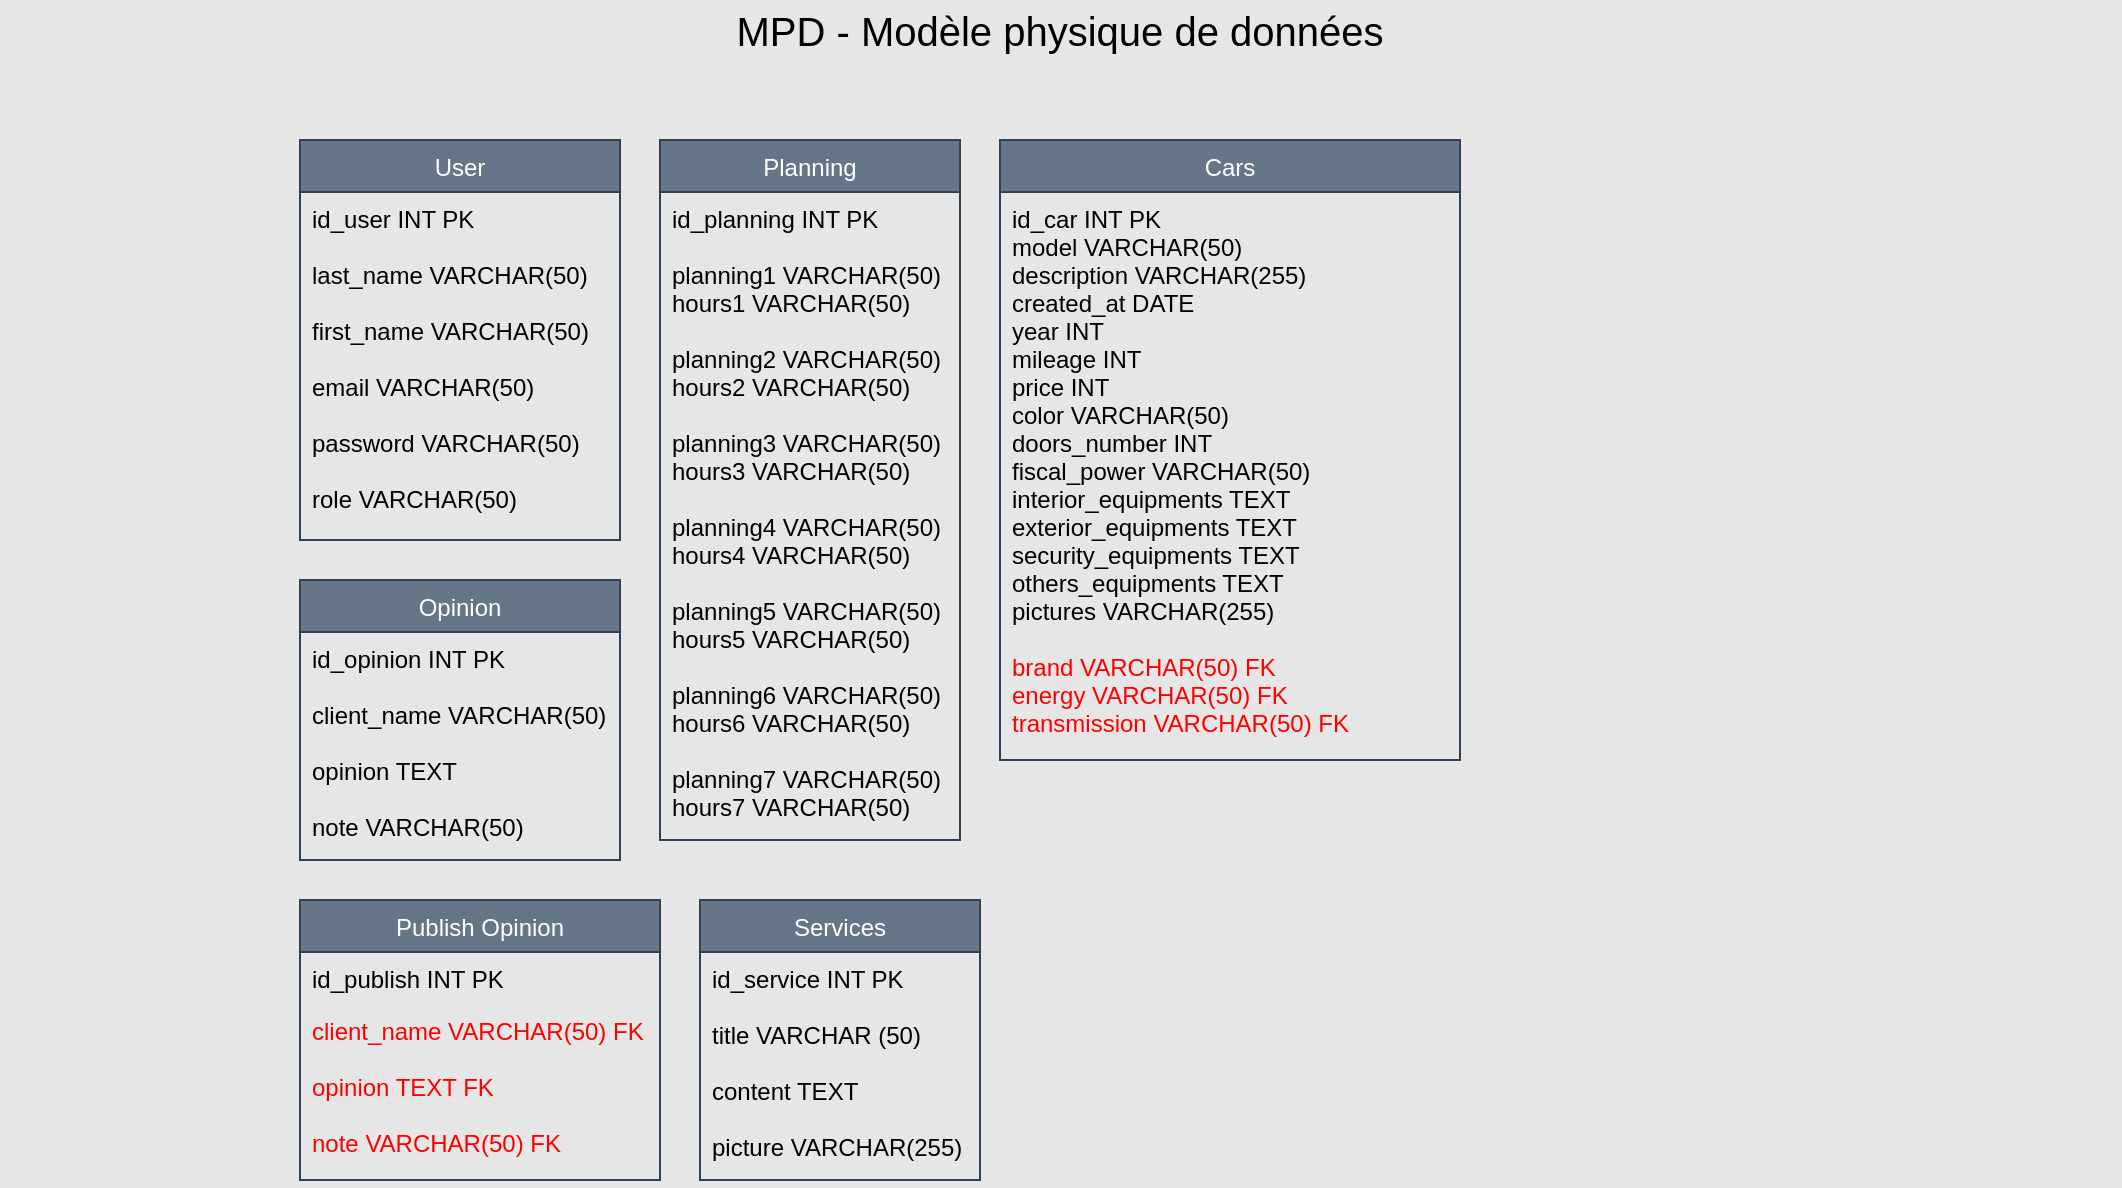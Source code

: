 <mxfile>
    <diagram id="JTq02O57-0V6QEIEFIKY" name="Page-1">
        <mxGraphModel dx="1148" dy="779" grid="1" gridSize="10" guides="1" tooltips="1" connect="1" arrows="1" fold="1" page="1" pageScale="1" pageWidth="1169" pageHeight="827" background="#E6E6E6" math="0" shadow="0">
            <root>
                <mxCell id="0"/>
                <mxCell id="1" parent="0"/>
                <mxCell id="4" value="Services" style="swimlane;fontStyle=0;childLayout=stackLayout;horizontal=1;startSize=26;fillColor=#647687;horizontalStack=0;resizeParent=1;resizeParentMax=0;resizeLast=0;collapsible=1;marginBottom=0;fontColor=#ffffff;strokeColor=#314354;" parent="1" vertex="1">
                    <mxGeometry x="400" y="460" width="140" height="140" as="geometry"/>
                </mxCell>
                <mxCell id="5" value="id_service INT PK&#10;&#10;title VARCHAR (50)&#10;&#10;content TEXT&#10; &#10;picture VARCHAR(255)" style="text;strokeColor=none;fillColor=none;align=left;verticalAlign=top;spacingLeft=4;spacingRight=4;overflow=hidden;rotatable=0;points=[[0,0.5],[1,0.5]];portConstraint=eastwest;fontColor=#000000;" parent="4" vertex="1">
                    <mxGeometry y="26" width="140" height="114" as="geometry"/>
                </mxCell>
                <mxCell id="8" value="MPD - Modèle physique de données" style="text;html=1;strokeColor=none;fillColor=none;align=center;verticalAlign=middle;whiteSpace=wrap;rounded=0;fontColor=#000000;fontSize=20;" parent="1" vertex="1">
                    <mxGeometry x="50" y="10" width="1060" height="30" as="geometry"/>
                </mxCell>
                <mxCell id="9" value="Planning" style="swimlane;fontStyle=0;childLayout=stackLayout;horizontal=1;startSize=26;fillColor=#647687;horizontalStack=0;resizeParent=1;resizeParentMax=0;resizeLast=0;collapsible=1;marginBottom=0;fontColor=#ffffff;strokeColor=#314354;" parent="1" vertex="1">
                    <mxGeometry x="380" y="80" width="150" height="350" as="geometry"/>
                </mxCell>
                <mxCell id="10" value="id_planning INT PK&#10;&#10;planning1 VARCHAR(50)&#10;hours1 VARCHAR(50)&#10;&#10;planning2 VARCHAR(50)&#10;hours2 VARCHAR(50)&#10;&#10;planning3 VARCHAR(50)&#10;hours3 VARCHAR(50)&#10;&#10;planning4 VARCHAR(50)&#10;hours4 VARCHAR(50)&#10;&#10;planning5 VARCHAR(50)&#10;hours5 VARCHAR(50)&#10;&#10;planning6 VARCHAR(50)&#10;hours6 VARCHAR(50)&#10;&#10;planning7 VARCHAR(50)&#10;hours7 VARCHAR(50)" style="text;strokeColor=none;fillColor=none;align=left;verticalAlign=top;spacingLeft=4;spacingRight=4;overflow=hidden;rotatable=0;points=[[0,0.5],[1,0.5]];portConstraint=eastwest;fontColor=#000000;" parent="9" vertex="1">
                    <mxGeometry y="26" width="150" height="324" as="geometry"/>
                </mxCell>
                <mxCell id="13" value="Opinion" style="swimlane;fontStyle=0;childLayout=stackLayout;horizontal=1;startSize=26;fillColor=#647687;horizontalStack=0;resizeParent=1;resizeParentMax=0;resizeLast=0;collapsible=1;marginBottom=0;fontColor=#ffffff;strokeColor=#314354;" parent="1" vertex="1">
                    <mxGeometry x="200" y="300" width="160" height="140" as="geometry"/>
                </mxCell>
                <mxCell id="14" value="id_opinion INT PK&#10;&#10;client_name VARCHAR(50)&#10;&#10;opinion TEXT&#10;&#10;note VARCHAR(50)" style="text;strokeColor=none;fillColor=none;align=left;verticalAlign=top;spacingLeft=4;spacingRight=4;overflow=hidden;rotatable=0;points=[[0,0.5],[1,0.5]];portConstraint=eastwest;fontColor=#000000;" parent="13" vertex="1">
                    <mxGeometry y="26" width="160" height="114" as="geometry"/>
                </mxCell>
                <mxCell id="15" value="Publish Opinion" style="swimlane;fontStyle=0;childLayout=stackLayout;horizontal=1;startSize=26;fillColor=#647687;horizontalStack=0;resizeParent=1;resizeParentMax=0;resizeLast=0;collapsible=1;marginBottom=0;fontColor=#ffffff;strokeColor=#314354;" parent="1" vertex="1">
                    <mxGeometry x="200" y="460" width="180" height="140" as="geometry"/>
                </mxCell>
                <mxCell id="16" value="id_publish INT PK" style="text;strokeColor=none;fillColor=none;align=left;verticalAlign=top;spacingLeft=4;spacingRight=4;overflow=hidden;rotatable=0;points=[[0,0.5],[1,0.5]];portConstraint=eastwest;fontColor=#000000;" parent="15" vertex="1">
                    <mxGeometry y="26" width="180" height="26" as="geometry"/>
                </mxCell>
                <mxCell id="17" value="client_name VARCHAR(50) FK&#10;&#10;opinion TEXT FK&#10;&#10;note VARCHAR(50) FK" style="text;strokeColor=none;fillColor=none;align=left;verticalAlign=top;spacingLeft=4;spacingRight=4;overflow=hidden;rotatable=0;points=[[0,0.5],[1,0.5]];portConstraint=eastwest;fontColor=#FF0000;" parent="15" vertex="1">
                    <mxGeometry y="52" width="180" height="88" as="geometry"/>
                </mxCell>
                <mxCell id="18" value="Cars" style="swimlane;fontStyle=0;childLayout=stackLayout;horizontal=1;startSize=26;fillColor=#647687;horizontalStack=0;resizeParent=1;resizeParentMax=0;resizeLast=0;collapsible=1;marginBottom=0;fontColor=#ffffff;strokeColor=#314354;" parent="1" vertex="1">
                    <mxGeometry x="550" y="80" width="230" height="310" as="geometry"/>
                </mxCell>
                <mxCell id="19" value="id_car INT PK&#10;model VARCHAR(50)&#10;description VARCHAR(255)&#10;created_at DATE&#10;year INT&#10;mileage INT&#10;price INT &#10;color VARCHAR(50)&#10;doors_number INT&#10;fiscal_power VARCHAR(50)&#10;interior_equipments TEXT&#10;exterior_equipments TEXT&#10;security_equipments TEXT&#10;others_equipments TEXT&#10;pictures VARCHAR(255)" style="text;strokeColor=none;fillColor=none;align=left;verticalAlign=top;spacingLeft=4;spacingRight=4;overflow=hidden;rotatable=0;points=[[0,0.5],[1,0.5]];portConstraint=eastwest;fontColor=#000000;" parent="18" vertex="1">
                    <mxGeometry y="26" width="230" height="224" as="geometry"/>
                </mxCell>
                <mxCell id="24" value="brand VARCHAR(50) FK&#10;energy VARCHAR(50) FK&#10;transmission VARCHAR(50) FK " style="text;strokeColor=none;fillColor=none;align=left;verticalAlign=top;spacingLeft=4;spacingRight=4;overflow=hidden;rotatable=0;points=[[0,0.5],[1,0.5]];portConstraint=eastwest;fontColor=#FF0000;" vertex="1" parent="18">
                    <mxGeometry y="250" width="230" height="60" as="geometry"/>
                </mxCell>
                <mxCell id="20" value="User" style="swimlane;fontStyle=0;childLayout=stackLayout;horizontal=1;startSize=26;fillColor=#647687;horizontalStack=0;resizeParent=1;resizeParentMax=0;resizeLast=0;collapsible=1;marginBottom=0;fontColor=#ffffff;strokeColor=#314354;" parent="1" vertex="1">
                    <mxGeometry x="200" y="80" width="160" height="200" as="geometry"/>
                </mxCell>
                <mxCell id="21" value="id_user INT PK&#10;&#10;last_name VARCHAR(50) &#10;&#10;first_name VARCHAR(50)&#10;&#10;email VARCHAR(50)&#10;&#10;password VARCHAR(50) &#10;&#10;role VARCHAR(50)" style="text;strokeColor=none;fillColor=none;align=left;verticalAlign=top;spacingLeft=4;spacingRight=4;overflow=hidden;rotatable=0;points=[[0,0.5],[1,0.5]];portConstraint=eastwest;fontColor=#000000;" parent="20" vertex="1">
                    <mxGeometry y="26" width="160" height="174" as="geometry"/>
                </mxCell>
            </root>
        </mxGraphModel>
    </diagram>
</mxfile>
